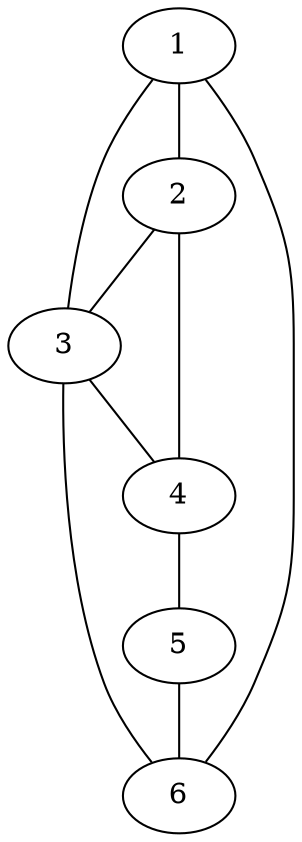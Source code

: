 graph export_graph {
  1;
  2;
  3;
  4;
  5;
  6;
  1 -- 2;
  1 -- 3;
  1 -- 6;
  2 -- 3;
  2 -- 4;
  3 -- 4;
  3 -- 6;
  4 -- 5;
  5 -- 6;
}
